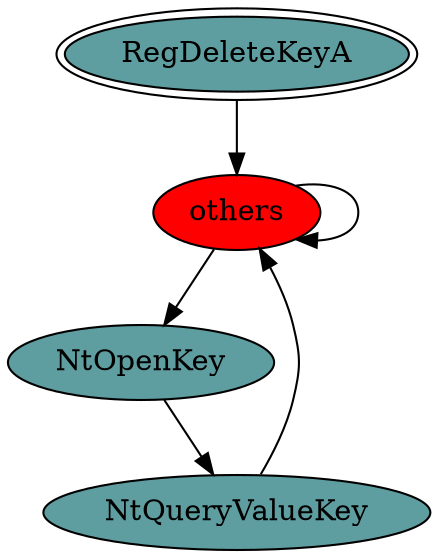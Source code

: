 digraph "./REPORTS/3945/API_PER_CATEGORY/RegDeleteKey.exe_8136_Registry_API_per_Category_Transition_Matrix" {
	RegDeleteKeyA [label=RegDeleteKeyA fillcolor=cadetblue peripheries=2 style=filled]
	others [label=others fillcolor=red style=filled]
	RegDeleteKeyA -> others [label=""]
	others -> others [label=""]
	NtOpenKey [label=NtOpenKey fillcolor=cadetblue style=filled]
	others -> NtOpenKey [label=""]
	NtQueryValueKey [label=NtQueryValueKey fillcolor=cadetblue style=filled]
	NtOpenKey -> NtQueryValueKey [label=""]
	NtQueryValueKey -> others [label=""]
}
